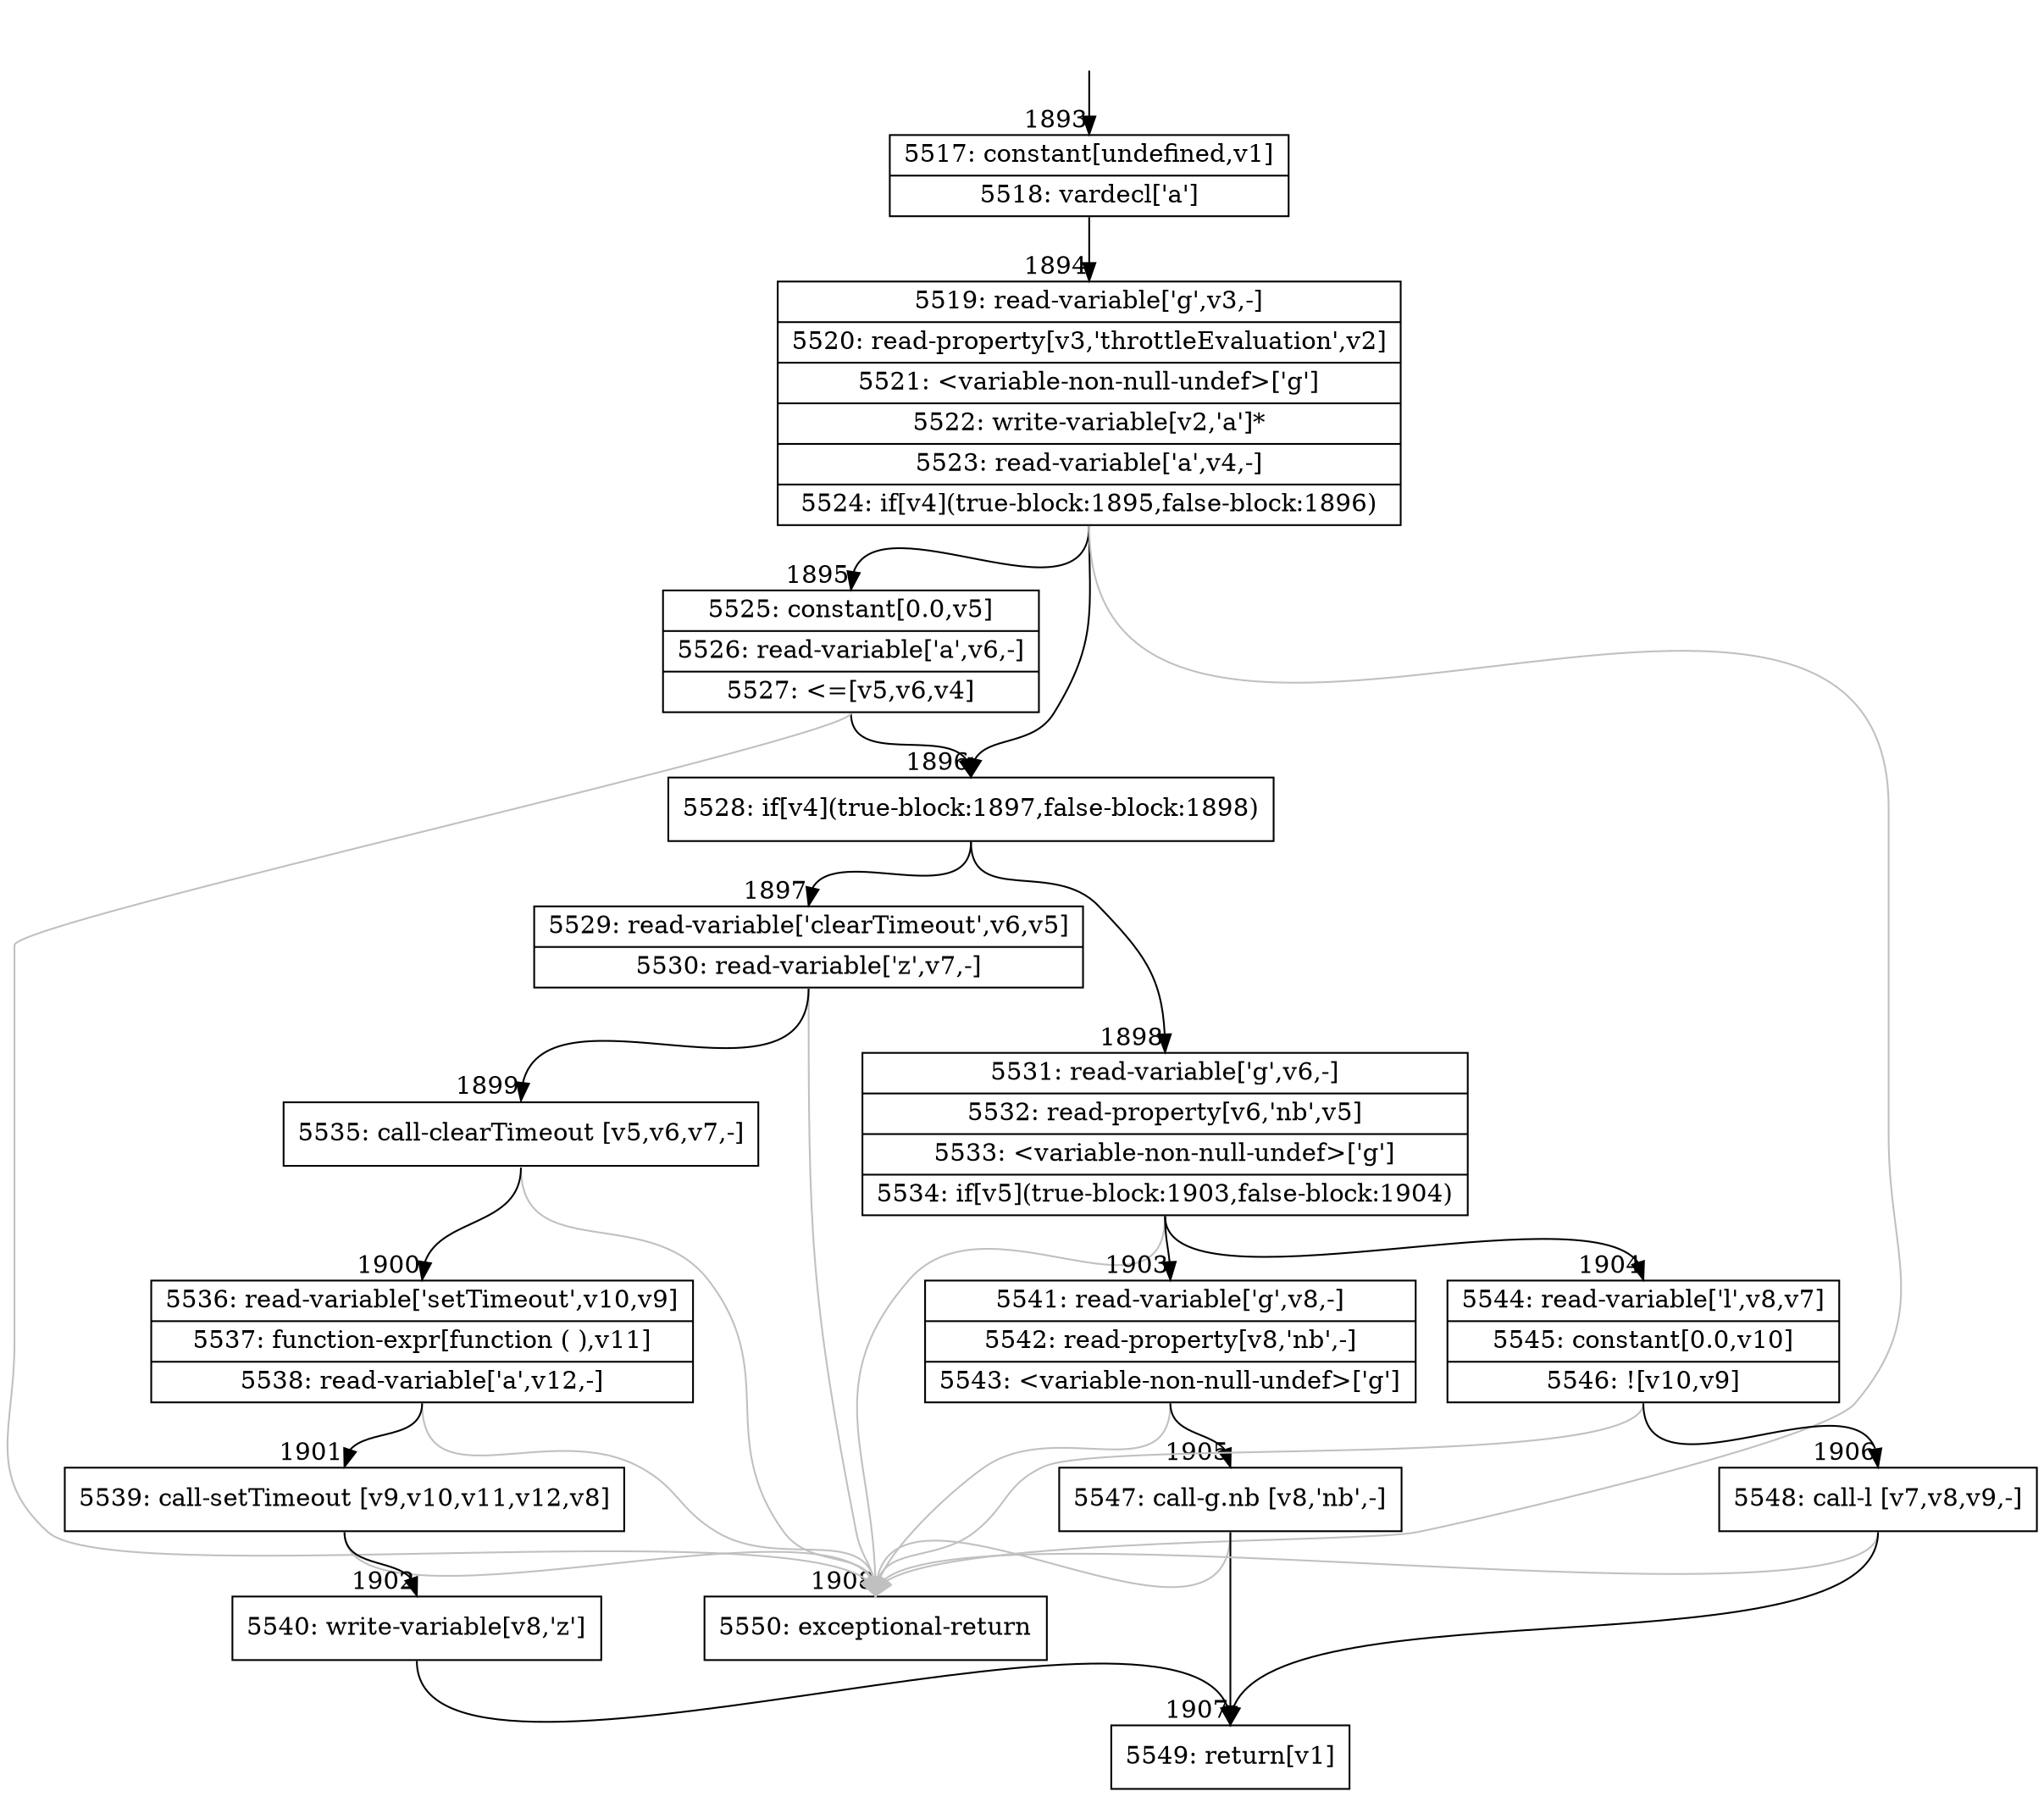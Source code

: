 digraph {
rankdir="TD"
BB_entry166[shape=none,label=""];
BB_entry166 -> BB1893 [tailport=s, headport=n, headlabel="    1893"]
BB1893 [shape=record label="{5517: constant[undefined,v1]|5518: vardecl['a']}" ] 
BB1893 -> BB1894 [tailport=s, headport=n, headlabel="      1894"]
BB1894 [shape=record label="{5519: read-variable['g',v3,-]|5520: read-property[v3,'throttleEvaluation',v2]|5521: \<variable-non-null-undef\>['g']|5522: write-variable[v2,'a']*|5523: read-variable['a',v4,-]|5524: if[v4](true-block:1895,false-block:1896)}" ] 
BB1894 -> BB1896 [tailport=s, headport=n, headlabel="      1896"]
BB1894 -> BB1895 [tailport=s, headport=n, headlabel="      1895"]
BB1894 -> BB1908 [tailport=s, headport=n, color=gray, headlabel="      1908"]
BB1895 [shape=record label="{5525: constant[0.0,v5]|5526: read-variable['a',v6,-]|5527: \<=[v5,v6,v4]}" ] 
BB1895 -> BB1896 [tailport=s, headport=n]
BB1895 -> BB1908 [tailport=s, headport=n, color=gray]
BB1896 [shape=record label="{5528: if[v4](true-block:1897,false-block:1898)}" ] 
BB1896 -> BB1897 [tailport=s, headport=n, headlabel="      1897"]
BB1896 -> BB1898 [tailport=s, headport=n, headlabel="      1898"]
BB1897 [shape=record label="{5529: read-variable['clearTimeout',v6,v5]|5530: read-variable['z',v7,-]}" ] 
BB1897 -> BB1899 [tailport=s, headport=n, headlabel="      1899"]
BB1897 -> BB1908 [tailport=s, headport=n, color=gray]
BB1898 [shape=record label="{5531: read-variable['g',v6,-]|5532: read-property[v6,'nb',v5]|5533: \<variable-non-null-undef\>['g']|5534: if[v5](true-block:1903,false-block:1904)}" ] 
BB1898 -> BB1903 [tailport=s, headport=n, headlabel="      1903"]
BB1898 -> BB1904 [tailport=s, headport=n, headlabel="      1904"]
BB1898 -> BB1908 [tailport=s, headport=n, color=gray]
BB1899 [shape=record label="{5535: call-clearTimeout [v5,v6,v7,-]}" ] 
BB1899 -> BB1900 [tailport=s, headport=n, headlabel="      1900"]
BB1899 -> BB1908 [tailport=s, headport=n, color=gray]
BB1900 [shape=record label="{5536: read-variable['setTimeout',v10,v9]|5537: function-expr[function ( ),v11]|5538: read-variable['a',v12,-]}" ] 
BB1900 -> BB1901 [tailport=s, headport=n, headlabel="      1901"]
BB1900 -> BB1908 [tailport=s, headport=n, color=gray]
BB1901 [shape=record label="{5539: call-setTimeout [v9,v10,v11,v12,v8]}" ] 
BB1901 -> BB1902 [tailport=s, headport=n, headlabel="      1902"]
BB1901 -> BB1908 [tailport=s, headport=n, color=gray]
BB1902 [shape=record label="{5540: write-variable[v8,'z']}" ] 
BB1902 -> BB1907 [tailport=s, headport=n, headlabel="      1907"]
BB1903 [shape=record label="{5541: read-variable['g',v8,-]|5542: read-property[v8,'nb',-]|5543: \<variable-non-null-undef\>['g']}" ] 
BB1903 -> BB1905 [tailport=s, headport=n, headlabel="      1905"]
BB1903 -> BB1908 [tailport=s, headport=n, color=gray]
BB1904 [shape=record label="{5544: read-variable['l',v8,v7]|5545: constant[0.0,v10]|5546: ![v10,v9]}" ] 
BB1904 -> BB1906 [tailport=s, headport=n, headlabel="      1906"]
BB1904 -> BB1908 [tailport=s, headport=n, color=gray]
BB1905 [shape=record label="{5547: call-g.nb [v8,'nb',-]}" ] 
BB1905 -> BB1907 [tailport=s, headport=n]
BB1905 -> BB1908 [tailport=s, headport=n, color=gray]
BB1906 [shape=record label="{5548: call-l [v7,v8,v9,-]}" ] 
BB1906 -> BB1907 [tailport=s, headport=n]
BB1906 -> BB1908 [tailport=s, headport=n, color=gray]
BB1907 [shape=record label="{5549: return[v1]}" ] 
BB1908 [shape=record label="{5550: exceptional-return}" ] 
}
